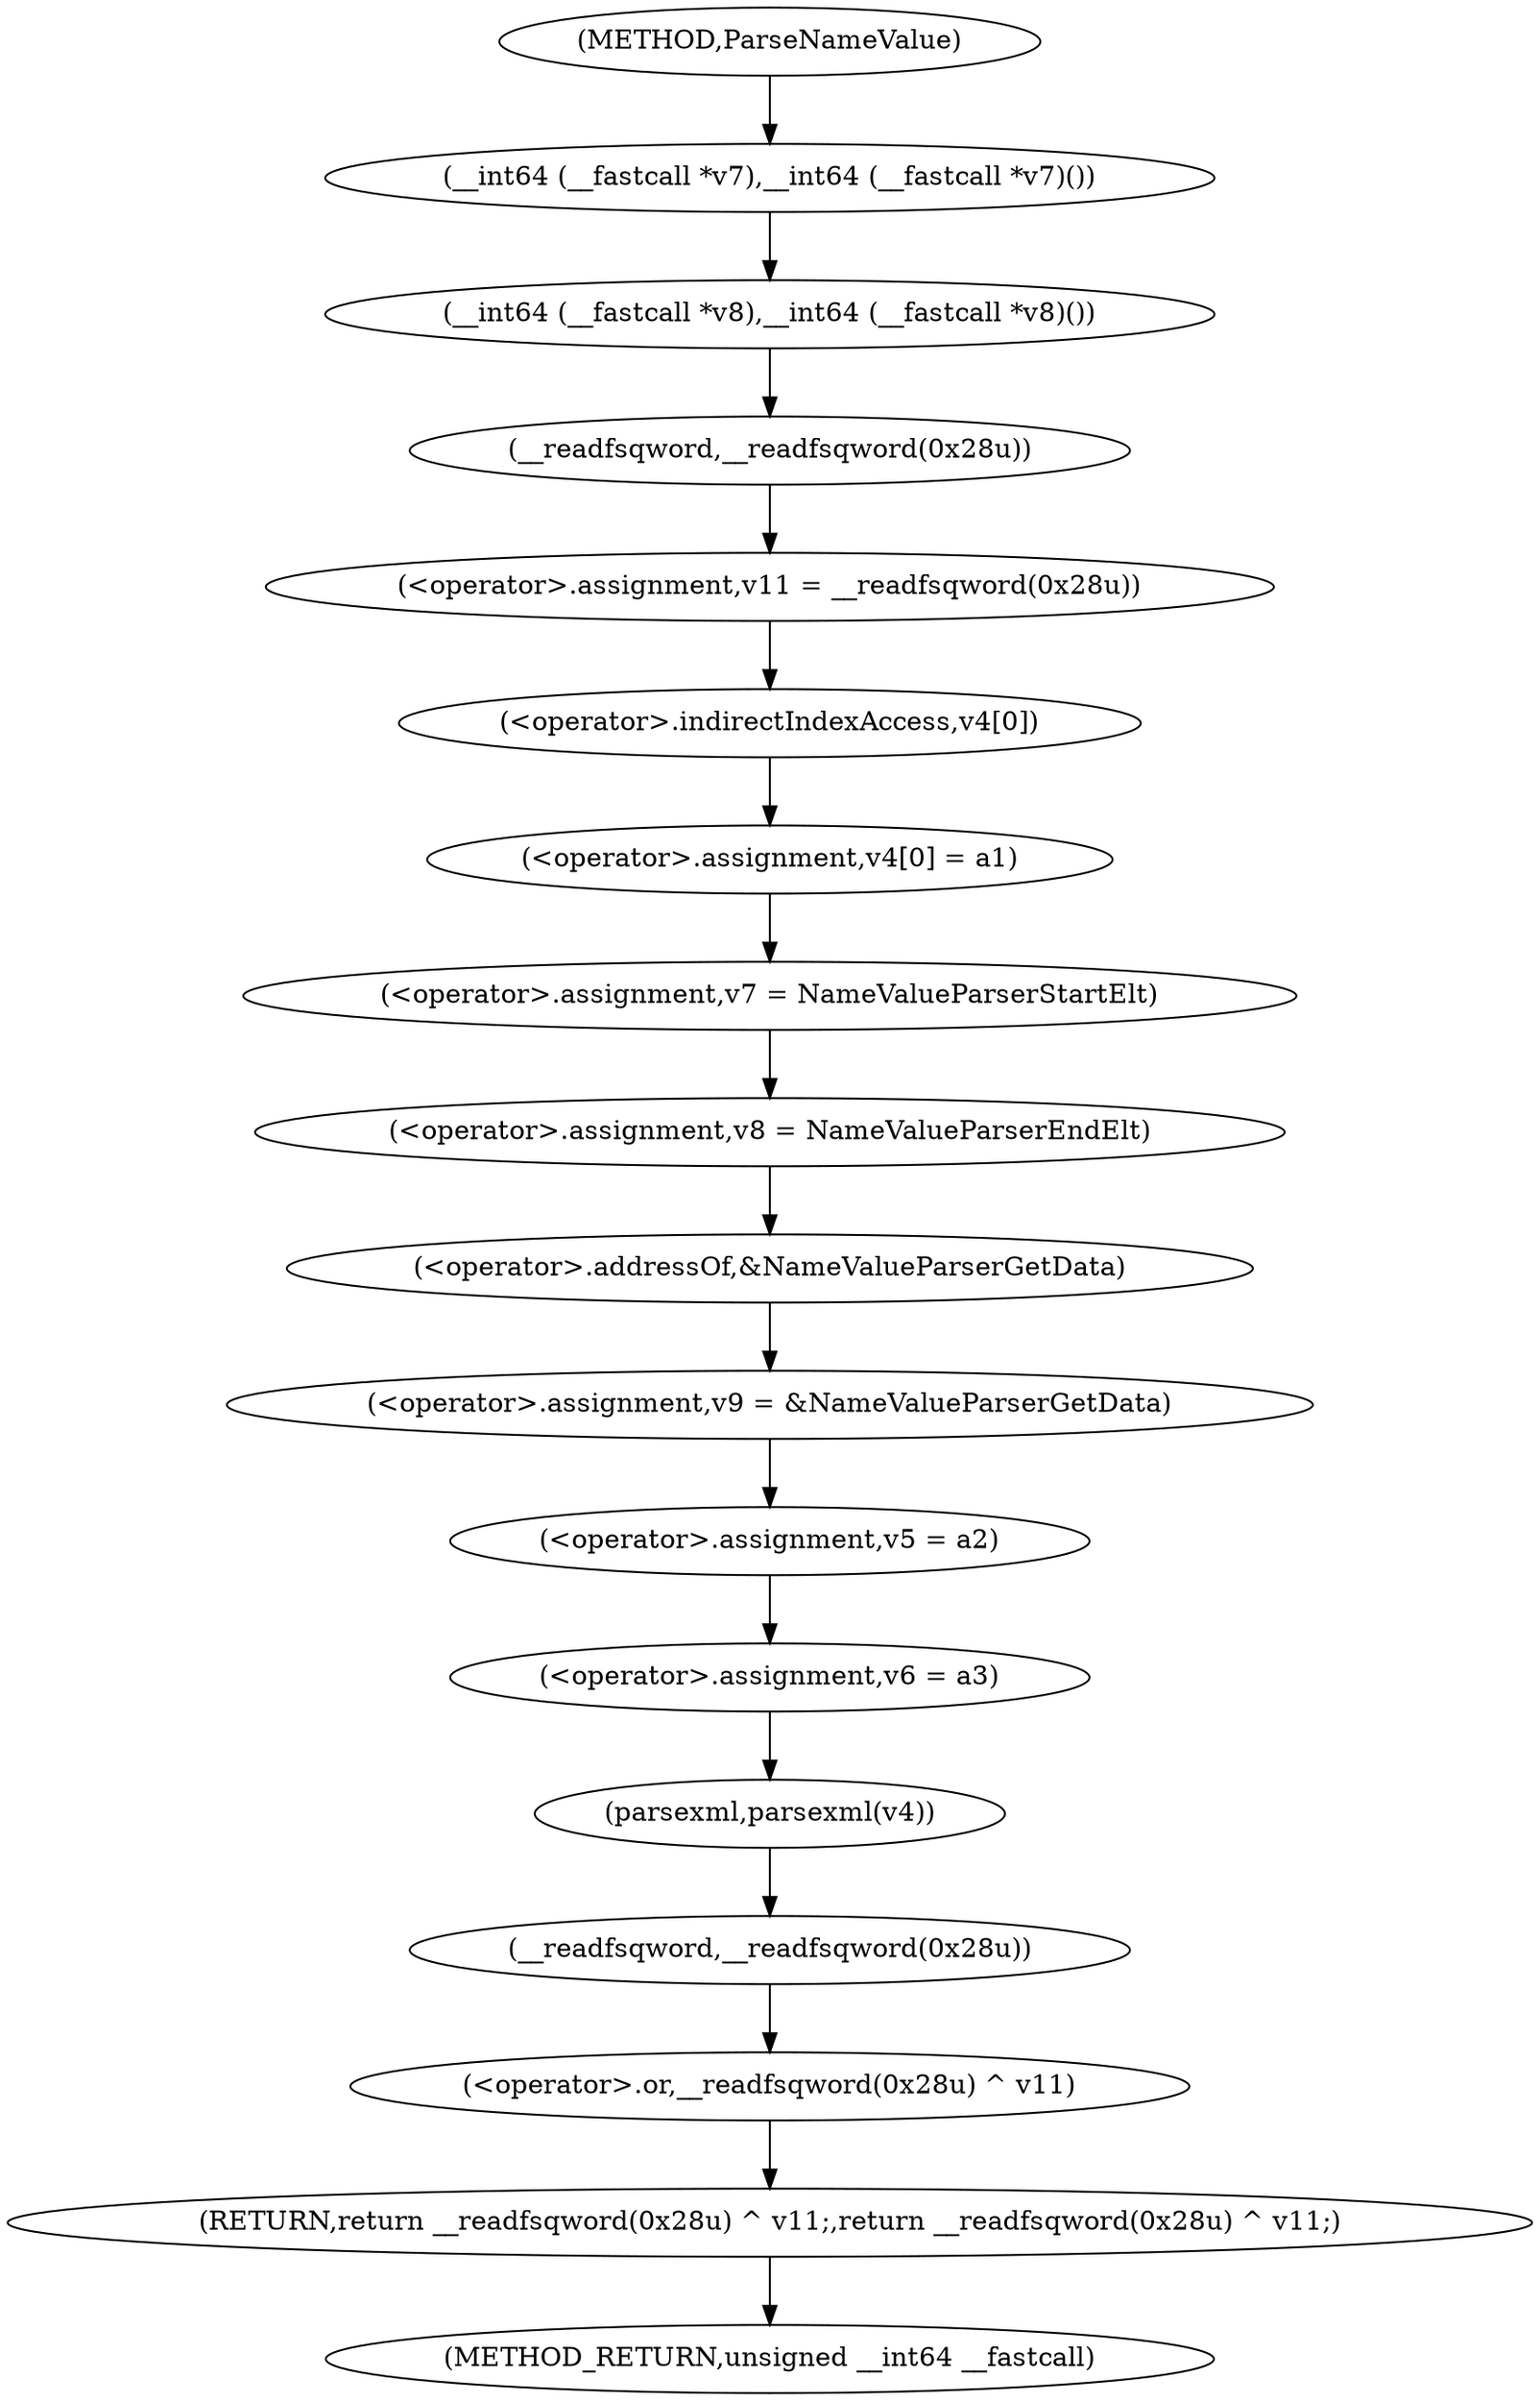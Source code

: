 digraph ParseNameValue {  
"1000117" [label = "(__int64 (__fastcall *v7),__int64 (__fastcall *v7)())" ]
"1000118" [label = "(__int64 (__fastcall *v8),__int64 (__fastcall *v8)())" ]
"1000122" [label = "(<operator>.assignment,v11 = __readfsqword(0x28u))" ]
"1000124" [label = "(__readfsqword,__readfsqword(0x28u))" ]
"1000128" [label = "(<operator>.assignment,v4[0] = a1)" ]
"1000129" [label = "(<operator>.indirectIndexAccess,v4[0])" ]
"1000133" [label = "(<operator>.assignment,v7 = NameValueParserStartElt)" ]
"1000136" [label = "(<operator>.assignment,v8 = NameValueParserEndElt)" ]
"1000139" [label = "(<operator>.assignment,v9 = &NameValueParserGetData)" ]
"1000141" [label = "(<operator>.addressOf,&NameValueParserGetData)" ]
"1000143" [label = "(<operator>.assignment,v5 = a2)" ]
"1000146" [label = "(<operator>.assignment,v6 = a3)" ]
"1000150" [label = "(parsexml,parsexml(v4))" ]
"1000152" [label = "(RETURN,return __readfsqword(0x28u) ^ v11;,return __readfsqword(0x28u) ^ v11;)" ]
"1000153" [label = "(<operator>.or,__readfsqword(0x28u) ^ v11)" ]
"1000154" [label = "(__readfsqword,__readfsqword(0x28u))" ]
"1000109" [label = "(METHOD,ParseNameValue)" ]
"1000157" [label = "(METHOD_RETURN,unsigned __int64 __fastcall)" ]
  "1000117" -> "1000118" 
  "1000118" -> "1000124" 
  "1000122" -> "1000129" 
  "1000124" -> "1000122" 
  "1000128" -> "1000133" 
  "1000129" -> "1000128" 
  "1000133" -> "1000136" 
  "1000136" -> "1000141" 
  "1000139" -> "1000143" 
  "1000141" -> "1000139" 
  "1000143" -> "1000146" 
  "1000146" -> "1000150" 
  "1000150" -> "1000154" 
  "1000152" -> "1000157" 
  "1000153" -> "1000152" 
  "1000154" -> "1000153" 
  "1000109" -> "1000117" 
}
